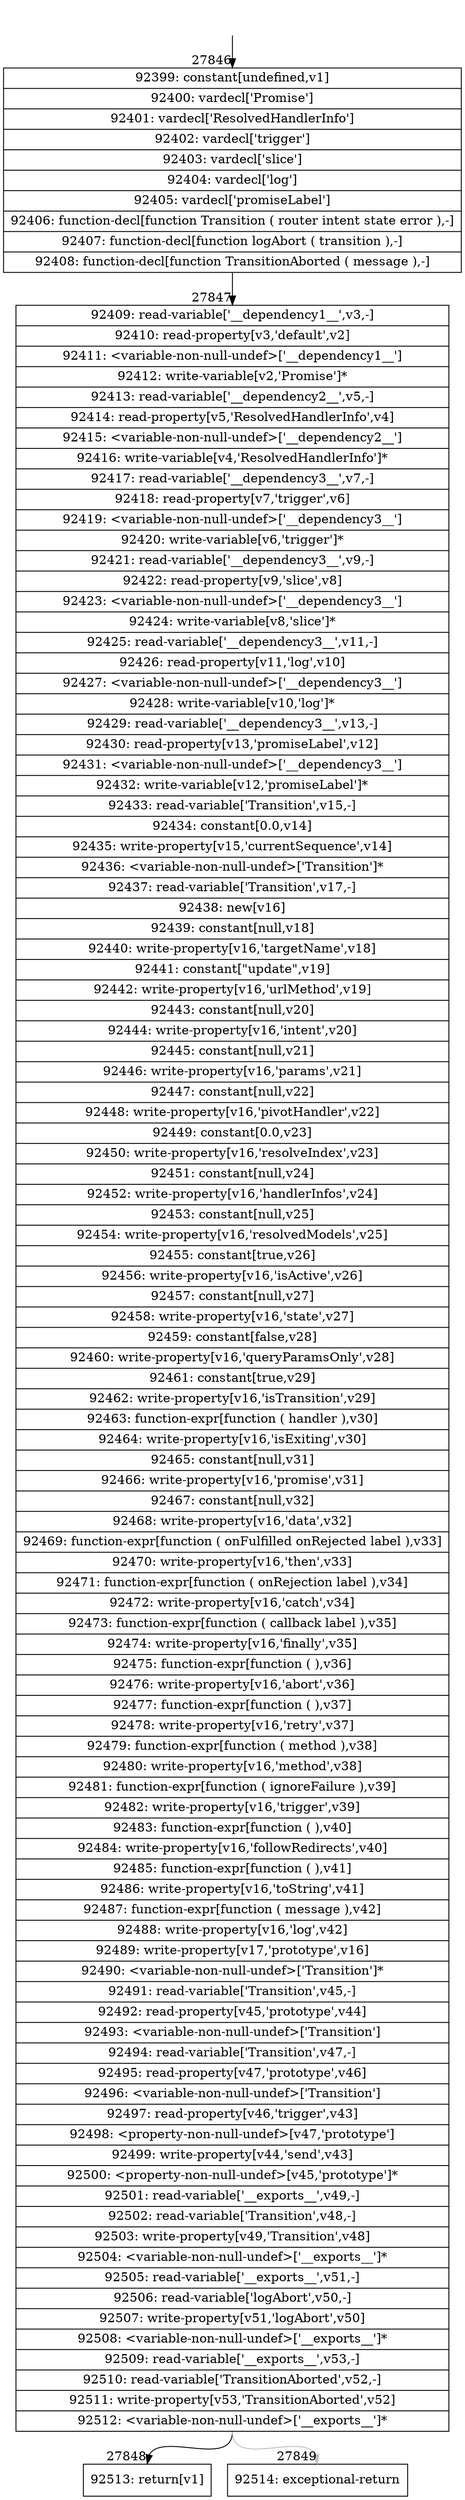 digraph {
rankdir="TD"
BB_entry2416[shape=none,label=""];
BB_entry2416 -> BB27846 [tailport=s, headport=n, headlabel="    27846"]
BB27846 [shape=record label="{92399: constant[undefined,v1]|92400: vardecl['Promise']|92401: vardecl['ResolvedHandlerInfo']|92402: vardecl['trigger']|92403: vardecl['slice']|92404: vardecl['log']|92405: vardecl['promiseLabel']|92406: function-decl[function Transition ( router intent state error ),-]|92407: function-decl[function logAbort ( transition ),-]|92408: function-decl[function TransitionAborted ( message ),-]}" ] 
BB27846 -> BB27847 [tailport=s, headport=n, headlabel="      27847"]
BB27847 [shape=record label="{92409: read-variable['__dependency1__',v3,-]|92410: read-property[v3,'default',v2]|92411: \<variable-non-null-undef\>['__dependency1__']|92412: write-variable[v2,'Promise']*|92413: read-variable['__dependency2__',v5,-]|92414: read-property[v5,'ResolvedHandlerInfo',v4]|92415: \<variable-non-null-undef\>['__dependency2__']|92416: write-variable[v4,'ResolvedHandlerInfo']*|92417: read-variable['__dependency3__',v7,-]|92418: read-property[v7,'trigger',v6]|92419: \<variable-non-null-undef\>['__dependency3__']|92420: write-variable[v6,'trigger']*|92421: read-variable['__dependency3__',v9,-]|92422: read-property[v9,'slice',v8]|92423: \<variable-non-null-undef\>['__dependency3__']|92424: write-variable[v8,'slice']*|92425: read-variable['__dependency3__',v11,-]|92426: read-property[v11,'log',v10]|92427: \<variable-non-null-undef\>['__dependency3__']|92428: write-variable[v10,'log']*|92429: read-variable['__dependency3__',v13,-]|92430: read-property[v13,'promiseLabel',v12]|92431: \<variable-non-null-undef\>['__dependency3__']|92432: write-variable[v12,'promiseLabel']*|92433: read-variable['Transition',v15,-]|92434: constant[0.0,v14]|92435: write-property[v15,'currentSequence',v14]|92436: \<variable-non-null-undef\>['Transition']*|92437: read-variable['Transition',v17,-]|92438: new[v16]|92439: constant[null,v18]|92440: write-property[v16,'targetName',v18]|92441: constant[\"update\",v19]|92442: write-property[v16,'urlMethod',v19]|92443: constant[null,v20]|92444: write-property[v16,'intent',v20]|92445: constant[null,v21]|92446: write-property[v16,'params',v21]|92447: constant[null,v22]|92448: write-property[v16,'pivotHandler',v22]|92449: constant[0.0,v23]|92450: write-property[v16,'resolveIndex',v23]|92451: constant[null,v24]|92452: write-property[v16,'handlerInfos',v24]|92453: constant[null,v25]|92454: write-property[v16,'resolvedModels',v25]|92455: constant[true,v26]|92456: write-property[v16,'isActive',v26]|92457: constant[null,v27]|92458: write-property[v16,'state',v27]|92459: constant[false,v28]|92460: write-property[v16,'queryParamsOnly',v28]|92461: constant[true,v29]|92462: write-property[v16,'isTransition',v29]|92463: function-expr[function ( handler ),v30]|92464: write-property[v16,'isExiting',v30]|92465: constant[null,v31]|92466: write-property[v16,'promise',v31]|92467: constant[null,v32]|92468: write-property[v16,'data',v32]|92469: function-expr[function ( onFulfilled onRejected label ),v33]|92470: write-property[v16,'then',v33]|92471: function-expr[function ( onRejection label ),v34]|92472: write-property[v16,'catch',v34]|92473: function-expr[function ( callback label ),v35]|92474: write-property[v16,'finally',v35]|92475: function-expr[function ( ),v36]|92476: write-property[v16,'abort',v36]|92477: function-expr[function ( ),v37]|92478: write-property[v16,'retry',v37]|92479: function-expr[function ( method ),v38]|92480: write-property[v16,'method',v38]|92481: function-expr[function ( ignoreFailure ),v39]|92482: write-property[v16,'trigger',v39]|92483: function-expr[function ( ),v40]|92484: write-property[v16,'followRedirects',v40]|92485: function-expr[function ( ),v41]|92486: write-property[v16,'toString',v41]|92487: function-expr[function ( message ),v42]|92488: write-property[v16,'log',v42]|92489: write-property[v17,'prototype',v16]|92490: \<variable-non-null-undef\>['Transition']*|92491: read-variable['Transition',v45,-]|92492: read-property[v45,'prototype',v44]|92493: \<variable-non-null-undef\>['Transition']|92494: read-variable['Transition',v47,-]|92495: read-property[v47,'prototype',v46]|92496: \<variable-non-null-undef\>['Transition']|92497: read-property[v46,'trigger',v43]|92498: \<property-non-null-undef\>[v47,'prototype']|92499: write-property[v44,'send',v43]|92500: \<property-non-null-undef\>[v45,'prototype']*|92501: read-variable['__exports__',v49,-]|92502: read-variable['Transition',v48,-]|92503: write-property[v49,'Transition',v48]|92504: \<variable-non-null-undef\>['__exports__']*|92505: read-variable['__exports__',v51,-]|92506: read-variable['logAbort',v50,-]|92507: write-property[v51,'logAbort',v50]|92508: \<variable-non-null-undef\>['__exports__']*|92509: read-variable['__exports__',v53,-]|92510: read-variable['TransitionAborted',v52,-]|92511: write-property[v53,'TransitionAborted',v52]|92512: \<variable-non-null-undef\>['__exports__']*}" ] 
BB27847 -> BB27848 [tailport=s, headport=n, headlabel="      27848"]
BB27847 -> BB27849 [tailport=s, headport=n, color=gray, headlabel="      27849"]
BB27848 [shape=record label="{92513: return[v1]}" ] 
BB27849 [shape=record label="{92514: exceptional-return}" ] 
//#$~ 50008
}
